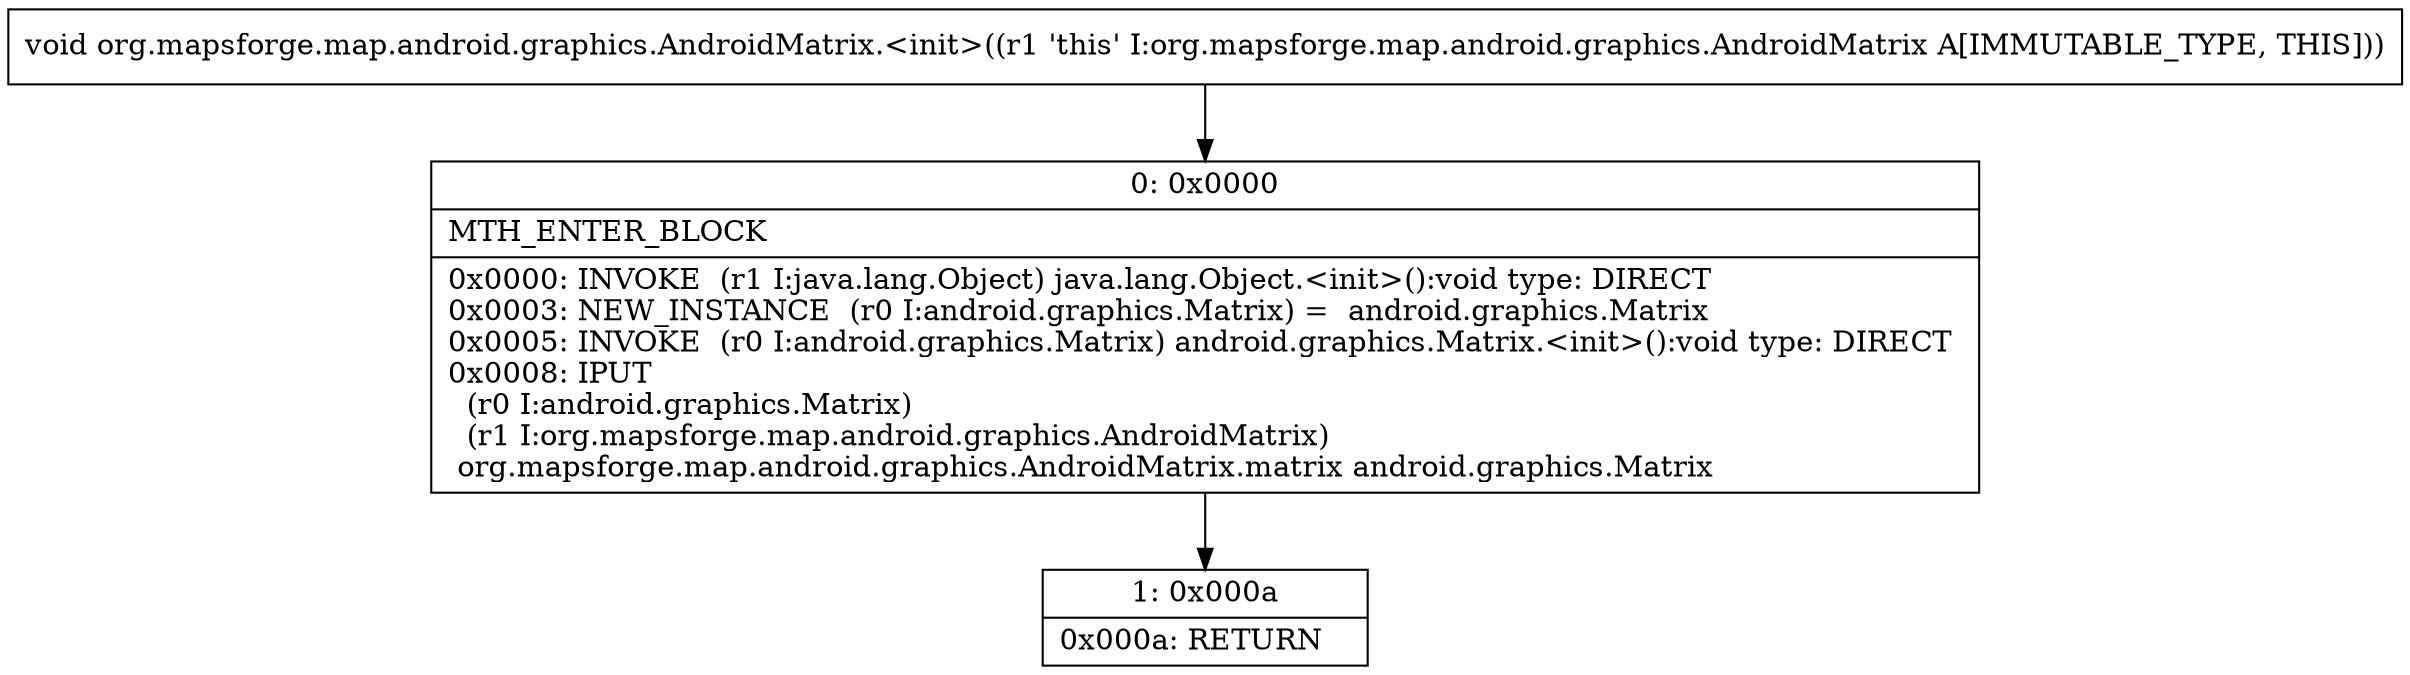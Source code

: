 digraph "CFG fororg.mapsforge.map.android.graphics.AndroidMatrix.\<init\>()V" {
Node_0 [shape=record,label="{0\:\ 0x0000|MTH_ENTER_BLOCK\l|0x0000: INVOKE  (r1 I:java.lang.Object) java.lang.Object.\<init\>():void type: DIRECT \l0x0003: NEW_INSTANCE  (r0 I:android.graphics.Matrix) =  android.graphics.Matrix \l0x0005: INVOKE  (r0 I:android.graphics.Matrix) android.graphics.Matrix.\<init\>():void type: DIRECT \l0x0008: IPUT  \l  (r0 I:android.graphics.Matrix)\l  (r1 I:org.mapsforge.map.android.graphics.AndroidMatrix)\l org.mapsforge.map.android.graphics.AndroidMatrix.matrix android.graphics.Matrix \l}"];
Node_1 [shape=record,label="{1\:\ 0x000a|0x000a: RETURN   \l}"];
MethodNode[shape=record,label="{void org.mapsforge.map.android.graphics.AndroidMatrix.\<init\>((r1 'this' I:org.mapsforge.map.android.graphics.AndroidMatrix A[IMMUTABLE_TYPE, THIS])) }"];
MethodNode -> Node_0;
Node_0 -> Node_1;
}

